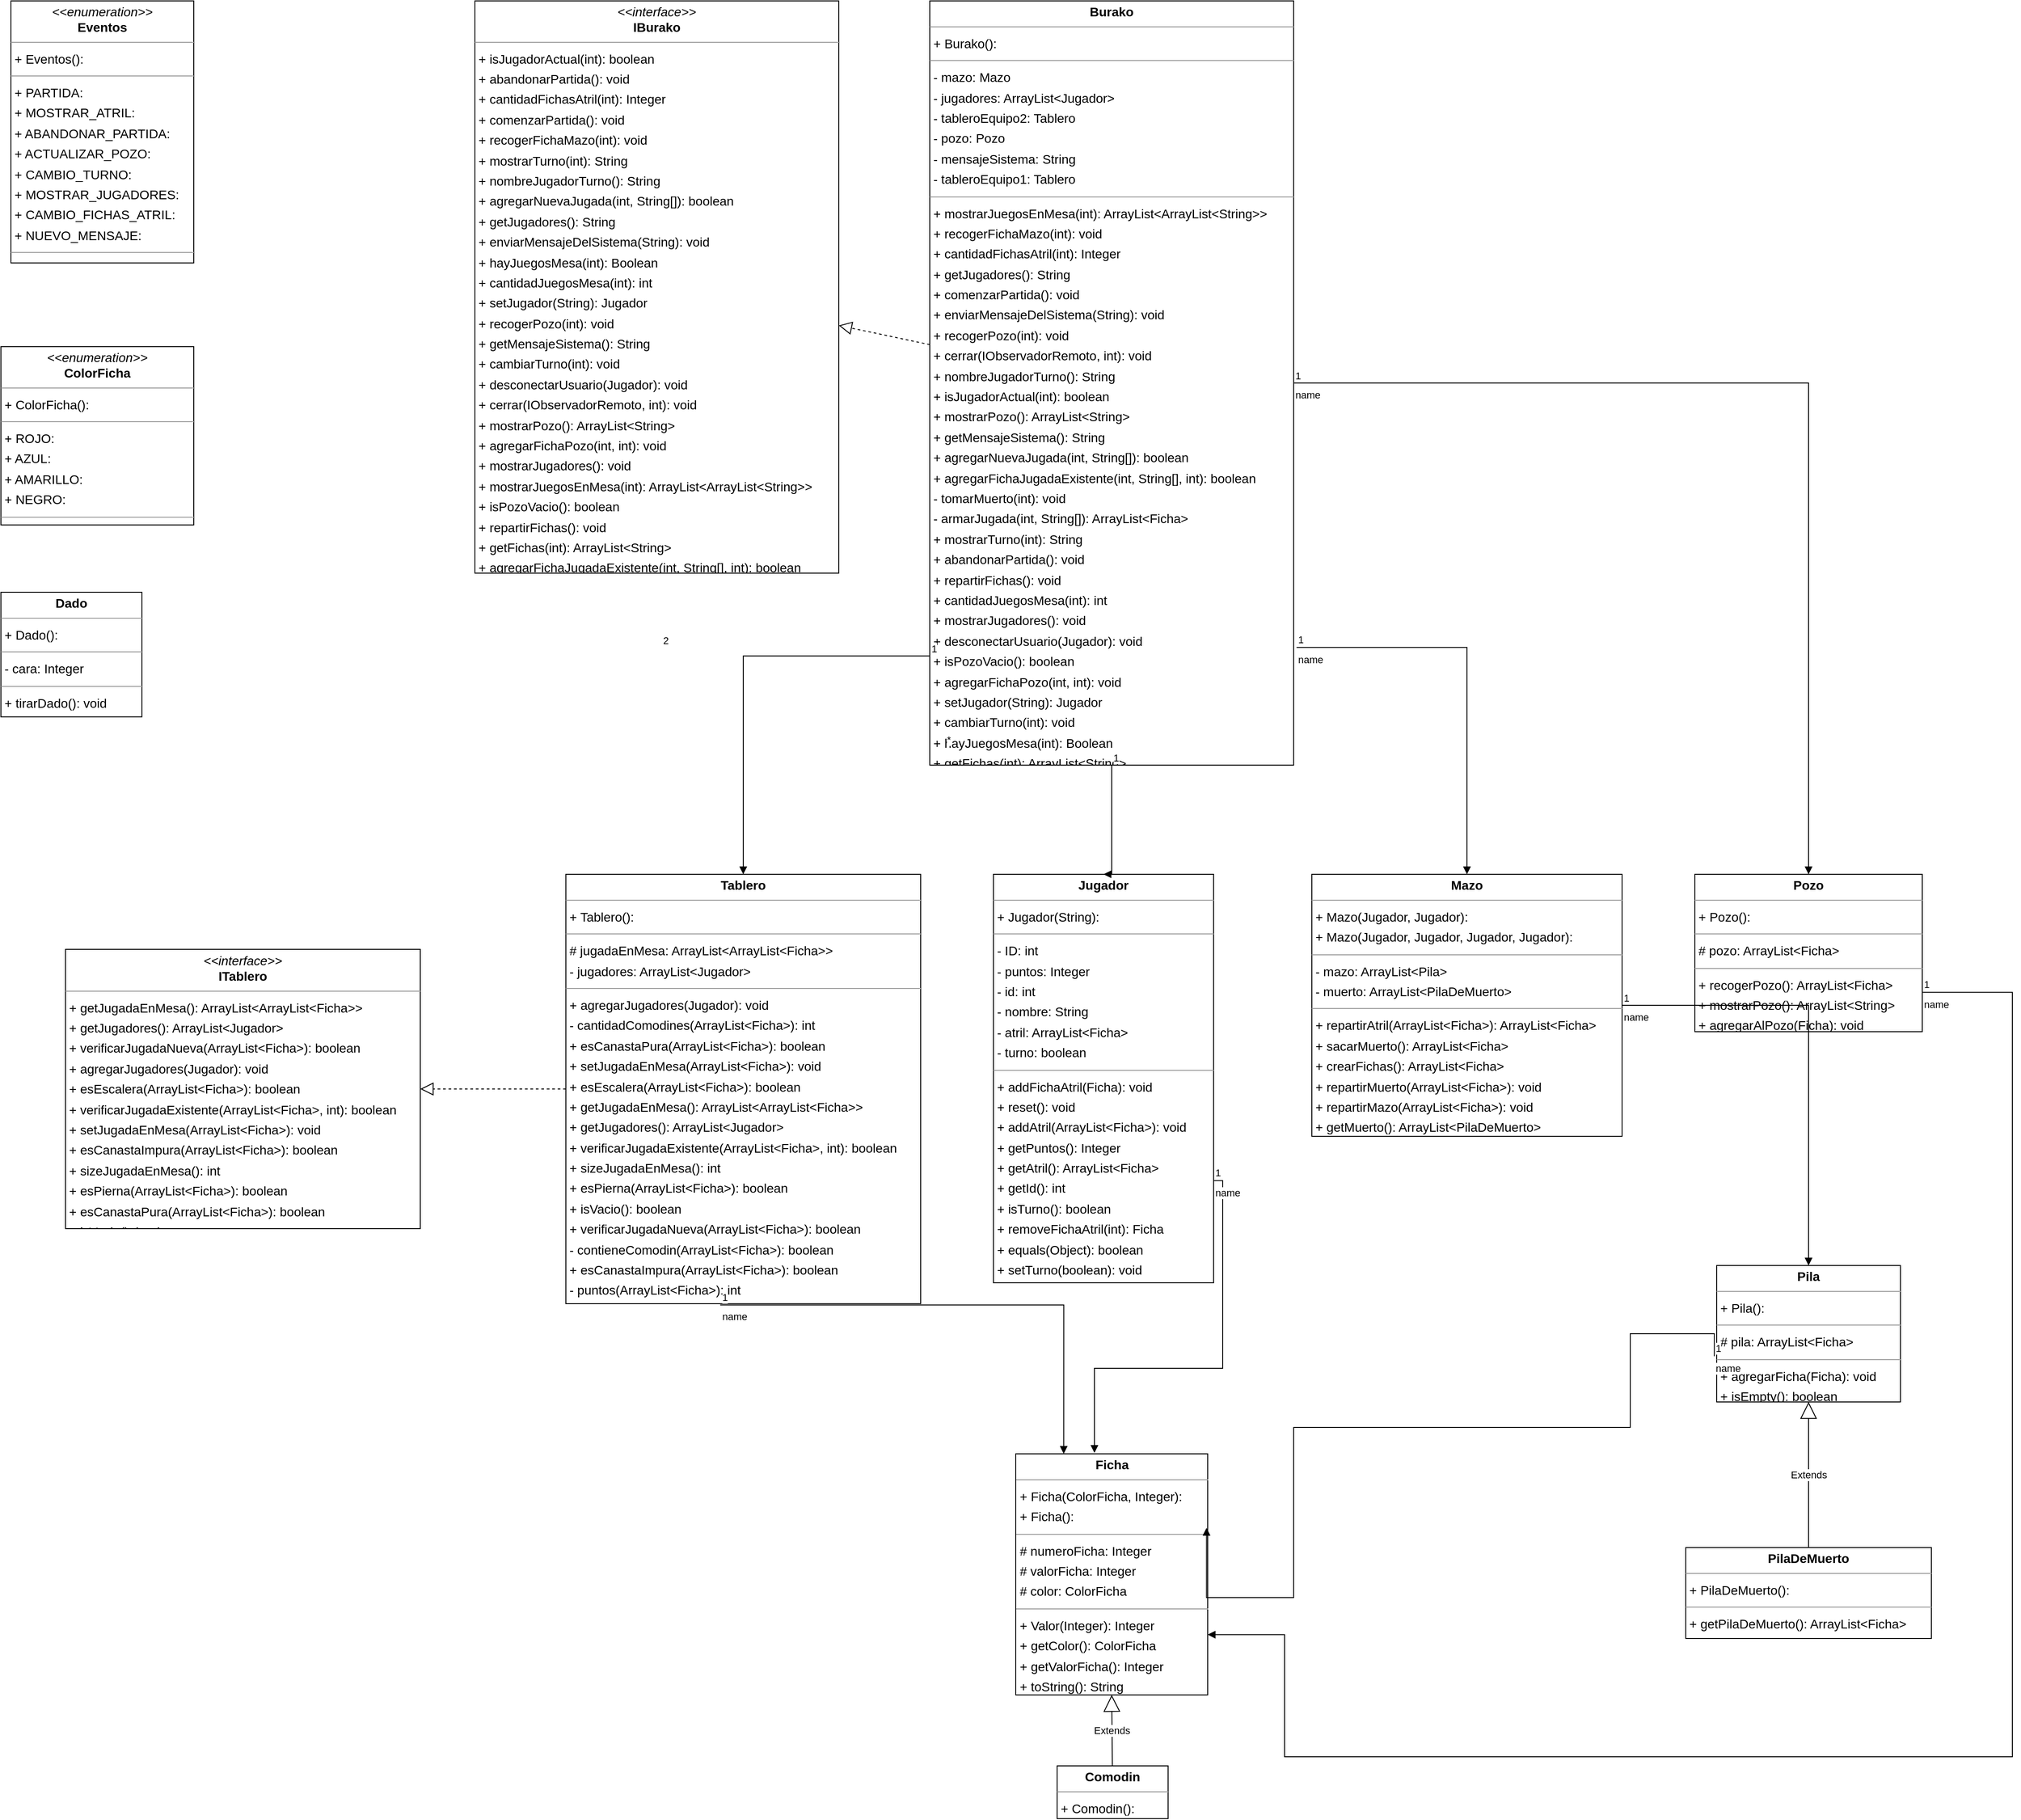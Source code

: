 <mxfile version="22.1.4" type="device">
  <diagram id="Y6qfPmDLvNnhkfI7tbyg" name="Página-1">
    <mxGraphModel dx="3776" dy="2420" grid="1" gridSize="10" guides="1" tooltips="1" connect="1" arrows="1" fold="1" page="0" pageScale="1" pageWidth="827" pageHeight="1169" background="none" math="0" shadow="0">
      <root>
        <mxCell id="0" />
        <mxCell id="1" parent="0" />
        <mxCell id="node3" value="&lt;p style=&quot;margin:0px;margin-top:4px;text-align:center;&quot;&gt;&lt;b&gt;Burako&lt;/b&gt;&lt;/p&gt;&lt;hr size=&quot;1&quot;/&gt;&lt;p style=&quot;margin:0 0 0 4px;line-height:1.6;&quot;&gt;+ Burako(): &lt;/p&gt;&lt;hr size=&quot;1&quot;/&gt;&lt;p style=&quot;margin:0 0 0 4px;line-height:1.6;&quot;&gt;- mazo: Mazo&lt;br/&gt;- jugadores: ArrayList&amp;lt;Jugador&amp;gt;&lt;br/&gt;- tableroEquipo2: Tablero&lt;br/&gt;- pozo: Pozo&lt;br/&gt;- mensajeSistema: String&lt;br/&gt;- tableroEquipo1: Tablero&lt;/p&gt;&lt;hr size=&quot;1&quot;/&gt;&lt;p style=&quot;margin:0 0 0 4px;line-height:1.6;&quot;&gt;+ mostrarJuegosEnMesa(int): ArrayList&amp;lt;ArrayList&amp;lt;String&amp;gt;&amp;gt;&lt;br/&gt;+ recogerFichaMazo(int): void&lt;br/&gt;+ cantidadFichasAtril(int): Integer&lt;br/&gt;+ getJugadores(): String&lt;br/&gt;+ comenzarPartida(): void&lt;br/&gt;+ enviarMensajeDelSistema(String): void&lt;br/&gt;+ recogerPozo(int): void&lt;br/&gt;+ cerrar(IObservadorRemoto, int): void&lt;br/&gt;+ nombreJugadorTurno(): String&lt;br/&gt;+ isJugadorActual(int): boolean&lt;br/&gt;+ mostrarPozo(): ArrayList&amp;lt;String&amp;gt;&lt;br/&gt;+ getMensajeSistema(): String&lt;br/&gt;+ agregarNuevaJugada(int, String[]): boolean&lt;br/&gt;+ agregarFichaJugadaExistente(int, String[], int): boolean&lt;br/&gt;- tomarMuerto(int): void&lt;br/&gt;- armarJugada(int, String[]): ArrayList&amp;lt;Ficha&amp;gt;&lt;br/&gt;+ mostrarTurno(int): String&lt;br/&gt;+ abandonarPartida(): void&lt;br/&gt;+ repartirFichas(): void&lt;br/&gt;+ cantidadJuegosMesa(int): int&lt;br/&gt;+ mostrarJugadores(): void&lt;br/&gt;+ desconectarUsuario(Jugador): void&lt;br/&gt;+ isPozoVacio(): boolean&lt;br/&gt;+ agregarFichaPozo(int, int): void&lt;br/&gt;+ setJugador(String): Jugador&lt;br/&gt;+ cambiarTurno(int): void&lt;br/&gt;+ hayJuegosMesa(int): Boolean&lt;br/&gt;+ getFichas(int): ArrayList&amp;lt;String&amp;gt;&lt;/p&gt;" style="verticalAlign=top;align=left;overflow=fill;fontSize=14;fontFamily=Helvetica;html=1;rounded=0;shadow=0;comic=0;labelBackgroundColor=none;strokeWidth=1;" parent="1" vertex="1">
          <mxGeometry x="670" y="-360" width="400" height="840" as="geometry" />
        </mxCell>
        <mxCell id="node2" value="&lt;p style=&quot;margin:0px;margin-top:4px;text-align:center;&quot;&gt;&lt;i&gt;&amp;lt;&amp;lt;enumeration&amp;gt;&amp;gt;&lt;/i&gt;&lt;br/&gt;&lt;b&gt;ColorFicha&lt;/b&gt;&lt;/p&gt;&lt;hr size=&quot;1&quot;/&gt;&lt;p style=&quot;margin:0 0 0 4px;line-height:1.6;&quot;&gt;+ ColorFicha(): &lt;/p&gt;&lt;hr size=&quot;1&quot;/&gt;&lt;p style=&quot;margin:0 0 0 4px;line-height:1.6;&quot;&gt;+ ROJO: &lt;br/&gt;+ AZUL: &lt;br/&gt;+ AMARILLO: &lt;br/&gt;+ NEGRO: &lt;/p&gt;&lt;hr size=&quot;1&quot;/&gt;&lt;p style=&quot;margin:0 0 0 4px;line-height:1.6;&quot;&gt;+ values(): ColorFicha[]&lt;br/&gt;+ valueOf(String): ColorFicha&lt;/p&gt;" style="verticalAlign=top;align=left;overflow=fill;fontSize=14;fontFamily=Helvetica;html=1;rounded=0;shadow=0;comic=0;labelBackgroundColor=none;strokeWidth=1;" parent="1" vertex="1">
          <mxGeometry x="-351" y="20" width="212" height="196" as="geometry" />
        </mxCell>
        <mxCell id="node10" value="&lt;p style=&quot;margin:0px;margin-top:4px;text-align:center;&quot;&gt;&lt;b&gt;Comodin&lt;/b&gt;&lt;/p&gt;&lt;hr size=&quot;1&quot;/&gt;&lt;p style=&quot;margin:0 0 0 4px;line-height:1.6;&quot;&gt;+ Comodin(): &lt;/p&gt;" style="verticalAlign=top;align=left;overflow=fill;fontSize=14;fontFamily=Helvetica;html=1;rounded=0;shadow=0;comic=0;labelBackgroundColor=none;strokeWidth=1;" parent="1" vertex="1">
          <mxGeometry x="810" y="1580" width="122" height="58" as="geometry" />
        </mxCell>
        <mxCell id="node8" value="&lt;p style=&quot;margin:0px;margin-top:4px;text-align:center;&quot;&gt;&lt;b&gt;Dado&lt;/b&gt;&lt;/p&gt;&lt;hr size=&quot;1&quot;/&gt;&lt;p style=&quot;margin:0 0 0 4px;line-height:1.6;&quot;&gt;+ Dado(): &lt;/p&gt;&lt;hr size=&quot;1&quot;/&gt;&lt;p style=&quot;margin:0 0 0 4px;line-height:1.6;&quot;&gt;- cara: Integer&lt;/p&gt;&lt;hr size=&quot;1&quot;/&gt;&lt;p style=&quot;margin:0 0 0 4px;line-height:1.6;&quot;&gt;+ tirarDado(): void&lt;br/&gt;+ getCara(): Integer&lt;/p&gt;" style="verticalAlign=top;align=left;overflow=fill;fontSize=14;fontFamily=Helvetica;html=1;rounded=0;shadow=0;comic=0;labelBackgroundColor=none;strokeWidth=1;" parent="1" vertex="1">
          <mxGeometry x="-351" y="290" width="155" height="137" as="geometry" />
        </mxCell>
        <mxCell id="node0" value="&lt;p style=&quot;margin:0px;margin-top:4px;text-align:center;&quot;&gt;&lt;i&gt;&amp;lt;&amp;lt;enumeration&amp;gt;&amp;gt;&lt;/i&gt;&lt;br/&gt;&lt;b&gt;Eventos&lt;/b&gt;&lt;/p&gt;&lt;hr size=&quot;1&quot;/&gt;&lt;p style=&quot;margin:0 0 0 4px;line-height:1.6;&quot;&gt;+ Eventos(): &lt;/p&gt;&lt;hr size=&quot;1&quot;/&gt;&lt;p style=&quot;margin:0 0 0 4px;line-height:1.6;&quot;&gt;+ PARTIDA: &lt;br/&gt;+ MOSTRAR_ATRIL: &lt;br/&gt;+ ABANDONAR_PARTIDA: &lt;br/&gt;+ ACTUALIZAR_POZO: &lt;br/&gt;+ CAMBIO_TURNO: &lt;br/&gt;+ MOSTRAR_JUGADORES: &lt;br/&gt;+ CAMBIO_FICHAS_ATRIL: &lt;br/&gt;+ NUEVO_MENSAJE: &lt;/p&gt;&lt;hr size=&quot;1&quot;/&gt;&lt;p style=&quot;margin:0 0 0 4px;line-height:1.6;&quot;&gt;+ values(): Eventos[]&lt;br/&gt;+ valueOf(String): Eventos&lt;/p&gt;" style="verticalAlign=top;align=left;overflow=fill;fontSize=14;fontFamily=Helvetica;html=1;rounded=0;shadow=0;comic=0;labelBackgroundColor=none;strokeWidth=1;" parent="1" vertex="1">
          <mxGeometry x="-340" y="-360" width="201" height="288" as="geometry" />
        </mxCell>
        <mxCell id="node9" value="&lt;p style=&quot;margin:0px;margin-top:4px;text-align:center;&quot;&gt;&lt;b&gt;Ficha&lt;/b&gt;&lt;/p&gt;&lt;hr size=&quot;1&quot;/&gt;&lt;p style=&quot;margin:0 0 0 4px;line-height:1.6;&quot;&gt;+ Ficha(ColorFicha, Integer): &lt;br/&gt;+ Ficha(): &lt;/p&gt;&lt;hr size=&quot;1&quot;/&gt;&lt;p style=&quot;margin:0 0 0 4px;line-height:1.6;&quot;&gt;# numeroFicha: Integer&lt;br/&gt;# valorFicha: Integer&lt;br/&gt;# color: ColorFicha&lt;/p&gt;&lt;hr size=&quot;1&quot;/&gt;&lt;p style=&quot;margin:0 0 0 4px;line-height:1.6;&quot;&gt;+ Valor(Integer): Integer&lt;br/&gt;+ getColor(): ColorFicha&lt;br/&gt;+ getValorFicha(): Integer&lt;br/&gt;+ toString(): String&lt;br/&gt;+ getNumeroFicha(): Integer&lt;/p&gt;" style="verticalAlign=top;align=left;overflow=fill;fontSize=14;fontFamily=Helvetica;html=1;rounded=0;shadow=0;comic=0;labelBackgroundColor=none;strokeWidth=1;" parent="1" vertex="1">
          <mxGeometry x="764.5" y="1237" width="211" height="265" as="geometry" />
        </mxCell>
        <mxCell id="node1" value="&lt;p style=&quot;margin:0px;margin-top:4px;text-align:center;&quot;&gt;&lt;i&gt;&amp;lt;&amp;lt;interface&amp;gt;&amp;gt;&lt;/i&gt;&lt;br/&gt;&lt;b&gt;IBurako&lt;/b&gt;&lt;/p&gt;&lt;hr size=&quot;1&quot;/&gt;&lt;p style=&quot;margin:0 0 0 4px;line-height:1.6;&quot;&gt;+ isJugadorActual(int): boolean&lt;br/&gt;+ abandonarPartida(): void&lt;br/&gt;+ cantidadFichasAtril(int): Integer&lt;br/&gt;+ comenzarPartida(): void&lt;br/&gt;+ recogerFichaMazo(int): void&lt;br/&gt;+ mostrarTurno(int): String&lt;br/&gt;+ nombreJugadorTurno(): String&lt;br/&gt;+ agregarNuevaJugada(int, String[]): boolean&lt;br/&gt;+ getJugadores(): String&lt;br/&gt;+ enviarMensajeDelSistema(String): void&lt;br/&gt;+ hayJuegosMesa(int): Boolean&lt;br/&gt;+ cantidadJuegosMesa(int): int&lt;br/&gt;+ setJugador(String): Jugador&lt;br/&gt;+ recogerPozo(int): void&lt;br/&gt;+ getMensajeSistema(): String&lt;br/&gt;+ cambiarTurno(int): void&lt;br/&gt;+ desconectarUsuario(Jugador): void&lt;br/&gt;+ cerrar(IObservadorRemoto, int): void&lt;br/&gt;+ mostrarPozo(): ArrayList&amp;lt;String&amp;gt;&lt;br/&gt;+ agregarFichaPozo(int, int): void&lt;br/&gt;+ mostrarJugadores(): void&lt;br/&gt;+ mostrarJuegosEnMesa(int): ArrayList&amp;lt;ArrayList&amp;lt;String&amp;gt;&amp;gt;&lt;br/&gt;+ isPozoVacio(): boolean&lt;br/&gt;+ repartirFichas(): void&lt;br/&gt;+ getFichas(int): ArrayList&amp;lt;String&amp;gt;&lt;br/&gt;+ agregarFichaJugadaExistente(int, String[], int): boolean&lt;/p&gt;" style="verticalAlign=top;align=left;overflow=fill;fontSize=14;fontFamily=Helvetica;html=1;rounded=0;shadow=0;comic=0;labelBackgroundColor=none;strokeWidth=1;" parent="1" vertex="1">
          <mxGeometry x="170" y="-360" width="400" height="629" as="geometry" />
        </mxCell>
        <mxCell id="node6" value="&lt;p style=&quot;margin:0px;margin-top:4px;text-align:center;&quot;&gt;&lt;i&gt;&amp;lt;&amp;lt;interface&amp;gt;&amp;gt;&lt;/i&gt;&lt;br/&gt;&lt;b&gt;ITablero&lt;/b&gt;&lt;/p&gt;&lt;hr size=&quot;1&quot;/&gt;&lt;p style=&quot;margin:0 0 0 4px;line-height:1.6;&quot;&gt;+ getJugadaEnMesa(): ArrayList&amp;lt;ArrayList&amp;lt;Ficha&amp;gt;&amp;gt;&lt;br/&gt;+ getJugadores(): ArrayList&amp;lt;Jugador&amp;gt;&lt;br/&gt;+ verificarJugadaNueva(ArrayList&amp;lt;Ficha&amp;gt;): boolean&lt;br/&gt;+ agregarJugadores(Jugador): void&lt;br/&gt;+ esEscalera(ArrayList&amp;lt;Ficha&amp;gt;): boolean&lt;br/&gt;+ verificarJugadaExistente(ArrayList&amp;lt;Ficha&amp;gt;, int): boolean&lt;br/&gt;+ setJugadaEnMesa(ArrayList&amp;lt;Ficha&amp;gt;): void&lt;br/&gt;+ esCanastaImpura(ArrayList&amp;lt;Ficha&amp;gt;): boolean&lt;br/&gt;+ sizeJugadaEnMesa(): int&lt;br/&gt;+ esPierna(ArrayList&amp;lt;Ficha&amp;gt;): boolean&lt;br/&gt;+ esCanastaPura(ArrayList&amp;lt;Ficha&amp;gt;): boolean&lt;br/&gt;+ isVacio(): boolean&lt;/p&gt;" style="verticalAlign=top;align=left;overflow=fill;fontSize=14;fontFamily=Helvetica;html=1;rounded=0;shadow=0;comic=0;labelBackgroundColor=none;strokeWidth=1;" parent="1" vertex="1">
          <mxGeometry x="-280" y="682.5" width="390" height="307" as="geometry" />
        </mxCell>
        <mxCell id="node5" value="&lt;p style=&quot;margin:0px;margin-top:4px;text-align:center;&quot;&gt;&lt;b&gt;Jugador&lt;/b&gt;&lt;/p&gt;&lt;hr size=&quot;1&quot;/&gt;&lt;p style=&quot;margin:0 0 0 4px;line-height:1.6;&quot;&gt;+ Jugador(String): &lt;/p&gt;&lt;hr size=&quot;1&quot;/&gt;&lt;p style=&quot;margin:0 0 0 4px;line-height:1.6;&quot;&gt;- ID: int&lt;br/&gt;- puntos: Integer&lt;br/&gt;- id: int&lt;br/&gt;- nombre: String&lt;br/&gt;- atril: ArrayList&amp;lt;Ficha&amp;gt;&lt;br/&gt;- turno: boolean&lt;/p&gt;&lt;hr size=&quot;1&quot;/&gt;&lt;p style=&quot;margin:0 0 0 4px;line-height:1.6;&quot;&gt;+ addFichaAtril(Ficha): void&lt;br/&gt;+ reset(): void&lt;br/&gt;+ addAtril(ArrayList&amp;lt;Ficha&amp;gt;): void&lt;br/&gt;+ getPuntos(): Integer&lt;br/&gt;+ getAtril(): ArrayList&amp;lt;Ficha&amp;gt;&lt;br/&gt;+ getId(): int&lt;br/&gt;+ isTurno(): boolean&lt;br/&gt;+ removeFichaAtril(int): Ficha&lt;br/&gt;+ equals(Object): boolean&lt;br/&gt;+ setTurno(boolean): void&lt;br/&gt;+ getNombre(): String&lt;/p&gt;" style="verticalAlign=top;align=left;overflow=fill;fontSize=14;fontFamily=Helvetica;html=1;rounded=0;shadow=0;comic=0;labelBackgroundColor=none;strokeWidth=1;" parent="1" vertex="1">
          <mxGeometry x="740" y="600" width="242" height="449" as="geometry" />
        </mxCell>
        <mxCell id="node7" value="&lt;p style=&quot;margin:0px;margin-top:4px;text-align:center;&quot;&gt;&lt;b&gt;Mazo&lt;/b&gt;&lt;/p&gt;&lt;hr size=&quot;1&quot;/&gt;&lt;p style=&quot;margin:0 0 0 4px;line-height:1.6;&quot;&gt;+ Mazo(Jugador, Jugador): &lt;br/&gt;+ Mazo(Jugador, Jugador, Jugador, Jugador): &lt;/p&gt;&lt;hr size=&quot;1&quot;/&gt;&lt;p style=&quot;margin:0 0 0 4px;line-height:1.6;&quot;&gt;- mazo: ArrayList&amp;lt;Pila&amp;gt;&lt;br/&gt;- muerto: ArrayList&amp;lt;PilaDeMuerto&amp;gt;&lt;/p&gt;&lt;hr size=&quot;1&quot;/&gt;&lt;p style=&quot;margin:0 0 0 4px;line-height:1.6;&quot;&gt;+ repartirAtril(ArrayList&amp;lt;Ficha&amp;gt;): ArrayList&amp;lt;Ficha&amp;gt;&lt;br/&gt;+ sacarMuerto(): ArrayList&amp;lt;Ficha&amp;gt;&lt;br/&gt;+ crearFichas(): ArrayList&amp;lt;Ficha&amp;gt;&lt;br/&gt;+ repartirMuerto(ArrayList&amp;lt;Ficha&amp;gt;): void&lt;br/&gt;+ repartirMazo(ArrayList&amp;lt;Ficha&amp;gt;): void&lt;br/&gt;+ getMuerto(): ArrayList&amp;lt;PilaDeMuerto&amp;gt;&lt;br/&gt;+ recogerFichaMazo(): Ficha&lt;/p&gt;" style="verticalAlign=top;align=left;overflow=fill;fontSize=14;fontFamily=Helvetica;html=1;rounded=0;shadow=0;comic=0;labelBackgroundColor=none;strokeWidth=1;" parent="1" vertex="1">
          <mxGeometry x="1090" y="600" width="341" height="288" as="geometry" />
        </mxCell>
        <mxCell id="node13" value="&lt;p style=&quot;margin:0px;margin-top:4px;text-align:center;&quot;&gt;&lt;b&gt;Pila&lt;/b&gt;&lt;/p&gt;&lt;hr size=&quot;1&quot;/&gt;&lt;p style=&quot;margin:0 0 0 4px;line-height:1.6;&quot;&gt;+ Pila(): &lt;/p&gt;&lt;hr size=&quot;1&quot;/&gt;&lt;p style=&quot;margin:0 0 0 4px;line-height:1.6;&quot;&gt;# pila: ArrayList&amp;lt;Ficha&amp;gt;&lt;/p&gt;&lt;hr size=&quot;1&quot;/&gt;&lt;p style=&quot;margin:0 0 0 4px;line-height:1.6;&quot;&gt;+ agregarFicha(Ficha): void&lt;br/&gt;+ isEmpty(): boolean&lt;br/&gt;+ sacarFicha(): Ficha&lt;/p&gt;" style="verticalAlign=top;align=left;overflow=fill;fontSize=14;fontFamily=Helvetica;html=1;rounded=0;shadow=0;comic=0;labelBackgroundColor=none;strokeWidth=1;" parent="1" vertex="1">
          <mxGeometry x="1535" y="1030" width="202" height="150" as="geometry" />
        </mxCell>
        <mxCell id="node11" value="&lt;p style=&quot;margin:0px;margin-top:4px;text-align:center;&quot;&gt;&lt;b&gt;PilaDeMuerto&lt;/b&gt;&lt;/p&gt;&lt;hr size=&quot;1&quot;/&gt;&lt;p style=&quot;margin:0 0 0 4px;line-height:1.6;&quot;&gt;+ PilaDeMuerto(): &lt;/p&gt;&lt;hr size=&quot;1&quot;/&gt;&lt;p style=&quot;margin:0 0 0 4px;line-height:1.6;&quot;&gt;+ getPilaDeMuerto(): ArrayList&amp;lt;Ficha&amp;gt;&lt;/p&gt;" style="verticalAlign=top;align=left;overflow=fill;fontSize=14;fontFamily=Helvetica;html=1;rounded=0;shadow=0;comic=0;labelBackgroundColor=none;strokeWidth=1;" parent="1" vertex="1">
          <mxGeometry x="1501" y="1340" width="270" height="100" as="geometry" />
        </mxCell>
        <mxCell id="node4" value="&lt;p style=&quot;margin:0px;margin-top:4px;text-align:center;&quot;&gt;&lt;b&gt;Pozo&lt;/b&gt;&lt;/p&gt;&lt;hr size=&quot;1&quot;/&gt;&lt;p style=&quot;margin:0 0 0 4px;line-height:1.6;&quot;&gt;+ Pozo(): &lt;/p&gt;&lt;hr size=&quot;1&quot;/&gt;&lt;p style=&quot;margin:0 0 0 4px;line-height:1.6;&quot;&gt;# pozo: ArrayList&amp;lt;Ficha&amp;gt;&lt;/p&gt;&lt;hr size=&quot;1&quot;/&gt;&lt;p style=&quot;margin:0 0 0 4px;line-height:1.6;&quot;&gt;+ recogerPozo(): ArrayList&amp;lt;Ficha&amp;gt;&lt;br/&gt;+ mostrarPozo(): ArrayList&amp;lt;String&amp;gt;&lt;br/&gt;+ agregarAlPozo(Ficha): void&lt;br/&gt;+ isEmpty(): boolean&lt;/p&gt;" style="verticalAlign=top;align=left;overflow=fill;fontSize=14;fontFamily=Helvetica;html=1;rounded=0;shadow=0;comic=0;labelBackgroundColor=none;strokeWidth=1;" parent="1" vertex="1">
          <mxGeometry x="1511" y="600" width="250" height="173" as="geometry" />
        </mxCell>
        <mxCell id="node12" value="&lt;p style=&quot;margin:0px;margin-top:4px;text-align:center;&quot;&gt;&lt;b&gt;Tablero&lt;/b&gt;&lt;/p&gt;&lt;hr size=&quot;1&quot;/&gt;&lt;p style=&quot;margin:0 0 0 4px;line-height:1.6;&quot;&gt;+ Tablero(): &lt;/p&gt;&lt;hr size=&quot;1&quot;/&gt;&lt;p style=&quot;margin:0 0 0 4px;line-height:1.6;&quot;&gt;# jugadaEnMesa: ArrayList&amp;lt;ArrayList&amp;lt;Ficha&amp;gt;&amp;gt;&lt;br/&gt;- jugadores: ArrayList&amp;lt;Jugador&amp;gt;&lt;/p&gt;&lt;hr size=&quot;1&quot;/&gt;&lt;p style=&quot;margin:0 0 0 4px;line-height:1.6;&quot;&gt;+ agregarJugadores(Jugador): void&lt;br/&gt;- cantidadComodines(ArrayList&amp;lt;Ficha&amp;gt;): int&lt;br/&gt;+ esCanastaPura(ArrayList&amp;lt;Ficha&amp;gt;): boolean&lt;br/&gt;+ setJugadaEnMesa(ArrayList&amp;lt;Ficha&amp;gt;): void&lt;br/&gt;+ esEscalera(ArrayList&amp;lt;Ficha&amp;gt;): boolean&lt;br/&gt;+ getJugadaEnMesa(): ArrayList&amp;lt;ArrayList&amp;lt;Ficha&amp;gt;&amp;gt;&lt;br/&gt;+ getJugadores(): ArrayList&amp;lt;Jugador&amp;gt;&lt;br/&gt;+ verificarJugadaExistente(ArrayList&amp;lt;Ficha&amp;gt;, int): boolean&lt;br/&gt;+ sizeJugadaEnMesa(): int&lt;br/&gt;+ esPierna(ArrayList&amp;lt;Ficha&amp;gt;): boolean&lt;br/&gt;+ isVacio(): boolean&lt;br/&gt;+ verificarJugadaNueva(ArrayList&amp;lt;Ficha&amp;gt;): boolean&lt;br/&gt;- contieneComodin(ArrayList&amp;lt;Ficha&amp;gt;): boolean&lt;br/&gt;+ esCanastaImpura(ArrayList&amp;lt;Ficha&amp;gt;): boolean&lt;br/&gt;- puntos(ArrayList&amp;lt;Ficha&amp;gt;): int&lt;br/&gt;+ mostrarJuegosEnMesa(): ArrayList&amp;lt;ArrayList&amp;lt;String&amp;gt;&amp;gt;&lt;/p&gt;" style="verticalAlign=top;align=left;overflow=fill;fontSize=14;fontFamily=Helvetica;html=1;rounded=0;shadow=0;comic=0;labelBackgroundColor=none;strokeWidth=1;" parent="1" vertex="1">
          <mxGeometry x="270" y="600" width="390" height="472" as="geometry" />
        </mxCell>
        <mxCell id="iC3_kMv_2HpdgsYj5oue-4" value="" style="endArrow=block;dashed=1;endFill=0;endSize=12;html=1;rounded=0;" parent="1" source="node3" target="node1" edge="1">
          <mxGeometry width="160" relative="1" as="geometry">
            <mxPoint x="280" y="300" as="sourcePoint" />
            <mxPoint x="440" y="300" as="targetPoint" />
          </mxGeometry>
        </mxCell>
        <mxCell id="iC3_kMv_2HpdgsYj5oue-5" value="2" style="endArrow=block;endFill=1;html=1;edgeStyle=orthogonalEdgeStyle;align=left;verticalAlign=top;rounded=0;entryX=0.5;entryY=0;entryDx=0;entryDy=0;" parent="1" source="node3" target="node5" edge="1">
          <mxGeometry x="-0.352" y="-251" relative="1" as="geometry">
            <mxPoint x="550" y="670" as="sourcePoint" />
            <mxPoint x="710" y="670" as="targetPoint" />
            <mxPoint x="-244" y="-192" as="offset" />
            <Array as="points">
              <mxPoint x="870" y="600" />
            </Array>
          </mxGeometry>
        </mxCell>
        <mxCell id="iC3_kMv_2HpdgsYj5oue-6" value="1" style="edgeLabel;resizable=0;html=1;align=left;verticalAlign=bottom;" parent="iC3_kMv_2HpdgsYj5oue-5" connectable="0" vertex="1">
          <mxGeometry x="-1" relative="1" as="geometry" />
        </mxCell>
        <mxCell id="iC3_kMv_2HpdgsYj5oue-7" value="*" style="endArrow=block;endFill=1;html=1;edgeStyle=orthogonalEdgeStyle;align=left;verticalAlign=top;rounded=0;" parent="1" source="node3" target="node12" edge="1">
          <mxGeometry x="-0.556" y="140" relative="1" as="geometry">
            <mxPoint x="550" y="690" as="sourcePoint" />
            <mxPoint x="710" y="690" as="targetPoint" />
            <mxPoint x="116" y="-61" as="offset" />
            <Array as="points">
              <mxPoint x="465" y="360" />
            </Array>
          </mxGeometry>
        </mxCell>
        <mxCell id="iC3_kMv_2HpdgsYj5oue-8" value="1" style="edgeLabel;resizable=0;html=1;align=left;verticalAlign=bottom;" parent="iC3_kMv_2HpdgsYj5oue-7" connectable="0" vertex="1">
          <mxGeometry x="-1" relative="1" as="geometry" />
        </mxCell>
        <mxCell id="iC3_kMv_2HpdgsYj5oue-9" value="name" style="endArrow=block;endFill=1;html=1;edgeStyle=orthogonalEdgeStyle;align=left;verticalAlign=top;rounded=0;exitX=1.008;exitY=0.846;exitDx=0;exitDy=0;exitPerimeter=0;" parent="1" source="node3" target="node7" edge="1">
          <mxGeometry x="-1" relative="1" as="geometry">
            <mxPoint x="570" y="730" as="sourcePoint" />
            <mxPoint x="730" y="730" as="targetPoint" />
          </mxGeometry>
        </mxCell>
        <mxCell id="iC3_kMv_2HpdgsYj5oue-10" value="1" style="edgeLabel;resizable=0;html=1;align=left;verticalAlign=bottom;" parent="iC3_kMv_2HpdgsYj5oue-9" connectable="0" vertex="1">
          <mxGeometry x="-1" relative="1" as="geometry" />
        </mxCell>
        <mxCell id="iC3_kMv_2HpdgsYj5oue-11" value="" style="endArrow=block;dashed=1;endFill=0;endSize=12;html=1;rounded=0;" parent="1" source="node12" target="node6" edge="1">
          <mxGeometry width="160" relative="1" as="geometry">
            <mxPoint x="570" y="730" as="sourcePoint" />
            <mxPoint x="730" y="730" as="targetPoint" />
          </mxGeometry>
        </mxCell>
        <mxCell id="iC3_kMv_2HpdgsYj5oue-12" value="name" style="endArrow=block;endFill=1;html=1;edgeStyle=orthogonalEdgeStyle;align=left;verticalAlign=top;rounded=0;" parent="1" source="node3" target="node4" edge="1">
          <mxGeometry x="-1" relative="1" as="geometry">
            <mxPoint x="570" y="570" as="sourcePoint" />
            <mxPoint x="730" y="570" as="targetPoint" />
          </mxGeometry>
        </mxCell>
        <mxCell id="iC3_kMv_2HpdgsYj5oue-13" value="1" style="edgeLabel;resizable=0;html=1;align=left;verticalAlign=bottom;" parent="iC3_kMv_2HpdgsYj5oue-12" connectable="0" vertex="1">
          <mxGeometry x="-1" relative="1" as="geometry" />
        </mxCell>
        <mxCell id="iC3_kMv_2HpdgsYj5oue-19" value="name" style="endArrow=block;endFill=1;html=1;edgeStyle=orthogonalEdgeStyle;align=left;verticalAlign=top;rounded=0;entryX=0.41;entryY=-0.004;entryDx=0;entryDy=0;entryPerimeter=0;exitX=1;exitY=0.75;exitDx=0;exitDy=0;" parent="1" source="node5" target="node9" edge="1">
          <mxGeometry x="-1" relative="1" as="geometry">
            <mxPoint x="1710" y="1270" as="sourcePoint" />
            <mxPoint x="1870" y="1270" as="targetPoint" />
          </mxGeometry>
        </mxCell>
        <mxCell id="iC3_kMv_2HpdgsYj5oue-20" value="1" style="edgeLabel;resizable=0;html=1;align=left;verticalAlign=bottom;" parent="iC3_kMv_2HpdgsYj5oue-19" connectable="0" vertex="1">
          <mxGeometry x="-1" relative="1" as="geometry" />
        </mxCell>
        <mxCell id="iC3_kMv_2HpdgsYj5oue-21" value="name" style="endArrow=block;endFill=1;html=1;edgeStyle=orthogonalEdgeStyle;align=left;verticalAlign=top;rounded=0;exitX=0.435;exitY=1.003;exitDx=0;exitDy=0;exitPerimeter=0;entryX=0.25;entryY=0;entryDx=0;entryDy=0;" parent="1" source="node12" target="node9" edge="1">
          <mxGeometry x="-1" relative="1" as="geometry">
            <mxPoint x="1730" y="1460" as="sourcePoint" />
            <mxPoint x="1890" y="1460" as="targetPoint" />
          </mxGeometry>
        </mxCell>
        <mxCell id="iC3_kMv_2HpdgsYj5oue-22" value="1" style="edgeLabel;resizable=0;html=1;align=left;verticalAlign=bottom;" parent="iC3_kMv_2HpdgsYj5oue-21" connectable="0" vertex="1">
          <mxGeometry x="-1" relative="1" as="geometry" />
        </mxCell>
        <mxCell id="iC3_kMv_2HpdgsYj5oue-23" value="name" style="endArrow=block;endFill=1;html=1;edgeStyle=orthogonalEdgeStyle;align=left;verticalAlign=top;rounded=0;exitX=1;exitY=0.75;exitDx=0;exitDy=0;entryX=1;entryY=0.75;entryDx=0;entryDy=0;" parent="1" source="node4" target="node9" edge="1">
          <mxGeometry x="-1" relative="1" as="geometry">
            <mxPoint x="1870" y="1610" as="sourcePoint" />
            <mxPoint x="2030" y="1610" as="targetPoint" />
            <Array as="points">
              <mxPoint x="1860" y="730" />
              <mxPoint x="1860" y="1570" />
              <mxPoint x="1060" y="1570" />
              <mxPoint x="1060" y="1436" />
            </Array>
          </mxGeometry>
        </mxCell>
        <mxCell id="iC3_kMv_2HpdgsYj5oue-24" value="1" style="edgeLabel;resizable=0;html=1;align=left;verticalAlign=bottom;" parent="iC3_kMv_2HpdgsYj5oue-23" connectable="0" vertex="1">
          <mxGeometry x="-1" relative="1" as="geometry" />
        </mxCell>
        <mxCell id="iC3_kMv_2HpdgsYj5oue-27" value="Extends" style="endArrow=block;endSize=16;endFill=0;html=1;rounded=0;entryX=0.5;entryY=1;entryDx=0;entryDy=0;" parent="1" source="node10" target="node9" edge="1">
          <mxGeometry width="160" relative="1" as="geometry">
            <mxPoint x="1060" y="1630" as="sourcePoint" />
            <mxPoint x="1220" y="1630" as="targetPoint" />
          </mxGeometry>
        </mxCell>
        <mxCell id="iC3_kMv_2HpdgsYj5oue-28" value="Extends" style="endArrow=block;endSize=16;endFill=0;html=1;rounded=0;exitX=0.5;exitY=0;exitDx=0;exitDy=0;" parent="1" source="node11" target="node13" edge="1">
          <mxGeometry width="160" relative="1" as="geometry">
            <mxPoint x="330" y="1720" as="sourcePoint" />
            <mxPoint x="666" y="1803" as="targetPoint" />
          </mxGeometry>
        </mxCell>
        <mxCell id="iC3_kMv_2HpdgsYj5oue-29" value="name" style="endArrow=block;endFill=1;html=1;edgeStyle=orthogonalEdgeStyle;align=left;verticalAlign=top;rounded=0;entryX=0.5;entryY=0;entryDx=0;entryDy=0;" parent="1" source="node7" target="node13" edge="1">
          <mxGeometry x="-1" relative="1" as="geometry">
            <mxPoint x="1030" y="1840" as="sourcePoint" />
            <mxPoint x="1190" y="1840" as="targetPoint" />
          </mxGeometry>
        </mxCell>
        <mxCell id="iC3_kMv_2HpdgsYj5oue-30" value="1" style="edgeLabel;resizable=0;html=1;align=left;verticalAlign=bottom;" parent="iC3_kMv_2HpdgsYj5oue-29" connectable="0" vertex="1">
          <mxGeometry x="-1" relative="1" as="geometry" />
        </mxCell>
        <mxCell id="iC3_kMv_2HpdgsYj5oue-31" value="name" style="endArrow=block;endFill=1;html=1;edgeStyle=orthogonalEdgeStyle;align=left;verticalAlign=top;rounded=0;exitX=-0.013;exitY=0.665;exitDx=0;exitDy=0;entryX=0.994;entryY=0.307;entryDx=0;entryDy=0;entryPerimeter=0;exitPerimeter=0;" parent="1" source="node13" target="node9" edge="1">
          <mxGeometry x="-1" relative="1" as="geometry">
            <mxPoint x="1140" y="1860" as="sourcePoint" />
            <mxPoint x="640" y="1430" as="targetPoint" />
            <Array as="points">
              <mxPoint x="1532" y="1105" />
              <mxPoint x="1440" y="1105" />
              <mxPoint x="1440" y="1208" />
              <mxPoint x="1070" y="1208" />
              <mxPoint x="1070" y="1395" />
              <mxPoint x="974" y="1395" />
            </Array>
          </mxGeometry>
        </mxCell>
        <mxCell id="iC3_kMv_2HpdgsYj5oue-32" value="1" style="edgeLabel;resizable=0;html=1;align=left;verticalAlign=bottom;" parent="iC3_kMv_2HpdgsYj5oue-31" connectable="0" vertex="1">
          <mxGeometry x="-1" relative="1" as="geometry" />
        </mxCell>
      </root>
    </mxGraphModel>
  </diagram>
</mxfile>

